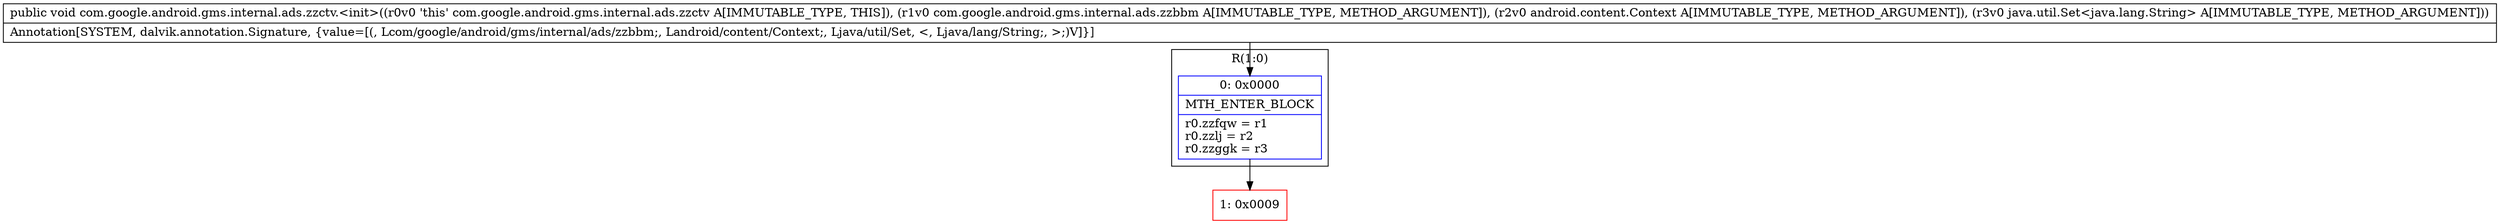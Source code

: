 digraph "CFG forcom.google.android.gms.internal.ads.zzctv.\<init\>(Lcom\/google\/android\/gms\/internal\/ads\/zzbbm;Landroid\/content\/Context;Ljava\/util\/Set;)V" {
subgraph cluster_Region_1100464606 {
label = "R(1:0)";
node [shape=record,color=blue];
Node_0 [shape=record,label="{0\:\ 0x0000|MTH_ENTER_BLOCK\l|r0.zzfqw = r1\lr0.zzlj = r2\lr0.zzggk = r3\l}"];
}
Node_1 [shape=record,color=red,label="{1\:\ 0x0009}"];
MethodNode[shape=record,label="{public void com.google.android.gms.internal.ads.zzctv.\<init\>((r0v0 'this' com.google.android.gms.internal.ads.zzctv A[IMMUTABLE_TYPE, THIS]), (r1v0 com.google.android.gms.internal.ads.zzbbm A[IMMUTABLE_TYPE, METHOD_ARGUMENT]), (r2v0 android.content.Context A[IMMUTABLE_TYPE, METHOD_ARGUMENT]), (r3v0 java.util.Set\<java.lang.String\> A[IMMUTABLE_TYPE, METHOD_ARGUMENT]))  | Annotation[SYSTEM, dalvik.annotation.Signature, \{value=[(, Lcom\/google\/android\/gms\/internal\/ads\/zzbbm;, Landroid\/content\/Context;, Ljava\/util\/Set, \<, Ljava\/lang\/String;, \>;)V]\}]\l}"];
MethodNode -> Node_0;
Node_0 -> Node_1;
}

